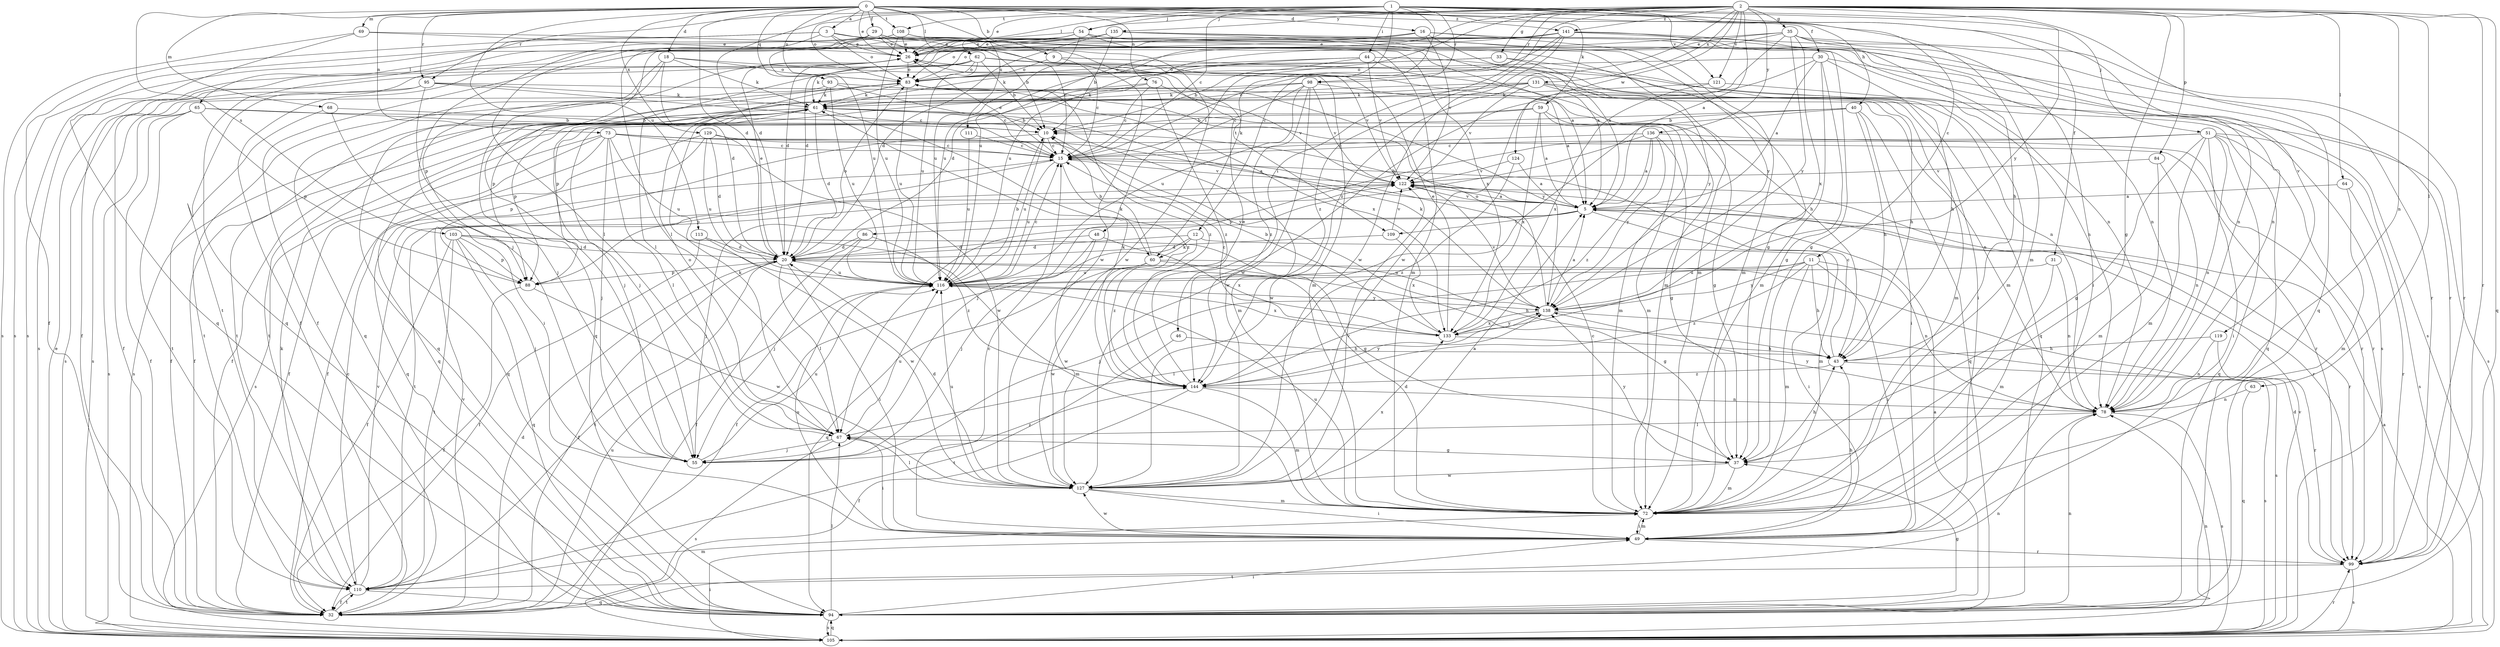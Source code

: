 strict digraph  {
0;
1;
2;
3;
5;
9;
10;
11;
12;
15;
16;
18;
20;
26;
29;
30;
31;
32;
33;
35;
37;
40;
43;
44;
46;
48;
49;
51;
54;
55;
59;
60;
61;
62;
63;
64;
65;
67;
68;
69;
72;
73;
76;
78;
83;
84;
86;
88;
93;
94;
95;
98;
99;
103;
105;
108;
109;
110;
111;
113;
116;
119;
121;
122;
124;
127;
129;
131;
133;
135;
136;
138;
141;
144;
0 -> 3  [label=a];
0 -> 9  [label=b];
0 -> 16  [label=d];
0 -> 18  [label=d];
0 -> 20  [label=d];
0 -> 26  [label=e];
0 -> 29  [label=f];
0 -> 30  [label=f];
0 -> 40  [label=h];
0 -> 59  [label=k];
0 -> 62  [label=l];
0 -> 68  [label=m];
0 -> 69  [label=m];
0 -> 72  [label=m];
0 -> 73  [label=n];
0 -> 76  [label=n];
0 -> 83  [label=o];
0 -> 93  [label=q];
0 -> 95  [label=r];
0 -> 103  [label=s];
0 -> 108  [label=t];
0 -> 111  [label=u];
0 -> 113  [label=u];
0 -> 119  [label=v];
0 -> 129  [label=x];
0 -> 141  [label=z];
1 -> 11  [label=c];
1 -> 12  [label=c];
1 -> 15  [label=c];
1 -> 20  [label=d];
1 -> 31  [label=f];
1 -> 44  [label=i];
1 -> 51  [label=j];
1 -> 54  [label=j];
1 -> 60  [label=k];
1 -> 62  [label=l];
1 -> 83  [label=o];
1 -> 94  [label=q];
1 -> 95  [label=r];
1 -> 98  [label=r];
1 -> 108  [label=t];
1 -> 121  [label=v];
2 -> 5  [label=a];
2 -> 26  [label=e];
2 -> 33  [label=g];
2 -> 35  [label=g];
2 -> 37  [label=g];
2 -> 46  [label=i];
2 -> 48  [label=i];
2 -> 54  [label=j];
2 -> 63  [label=l];
2 -> 64  [label=l];
2 -> 78  [label=n];
2 -> 84  [label=p];
2 -> 94  [label=q];
2 -> 98  [label=r];
2 -> 99  [label=r];
2 -> 116  [label=u];
2 -> 121  [label=v];
2 -> 124  [label=w];
2 -> 131  [label=x];
2 -> 135  [label=y];
2 -> 136  [label=y];
2 -> 138  [label=y];
2 -> 141  [label=z];
2 -> 144  [label=z];
3 -> 26  [label=e];
3 -> 32  [label=f];
3 -> 37  [label=g];
3 -> 65  [label=l];
3 -> 67  [label=l];
3 -> 72  [label=m];
3 -> 83  [label=o];
3 -> 109  [label=t];
3 -> 127  [label=w];
5 -> 10  [label=b];
5 -> 55  [label=j];
5 -> 72  [label=m];
5 -> 86  [label=p];
5 -> 99  [label=r];
5 -> 109  [label=t];
5 -> 122  [label=v];
9 -> 15  [label=c];
9 -> 78  [label=n];
9 -> 83  [label=o];
10 -> 15  [label=c];
10 -> 94  [label=q];
10 -> 116  [label=u];
11 -> 43  [label=h];
11 -> 49  [label=i];
11 -> 55  [label=j];
11 -> 72  [label=m];
11 -> 78  [label=n];
11 -> 116  [label=u];
11 -> 138  [label=y];
11 -> 144  [label=z];
12 -> 20  [label=d];
12 -> 32  [label=f];
12 -> 49  [label=i];
12 -> 60  [label=k];
12 -> 144  [label=z];
15 -> 26  [label=e];
15 -> 60  [label=k];
15 -> 88  [label=p];
15 -> 116  [label=u];
15 -> 122  [label=v];
16 -> 5  [label=a];
16 -> 20  [label=d];
16 -> 26  [label=e];
16 -> 72  [label=m];
16 -> 78  [label=n];
16 -> 83  [label=o];
16 -> 122  [label=v];
18 -> 20  [label=d];
18 -> 61  [label=k];
18 -> 72  [label=m];
18 -> 83  [label=o];
18 -> 88  [label=p];
18 -> 94  [label=q];
20 -> 26  [label=e];
20 -> 32  [label=f];
20 -> 49  [label=i];
20 -> 67  [label=l];
20 -> 83  [label=o];
20 -> 88  [label=p];
20 -> 110  [label=t];
20 -> 116  [label=u];
26 -> 83  [label=o];
26 -> 94  [label=q];
26 -> 105  [label=s];
26 -> 122  [label=v];
29 -> 15  [label=c];
29 -> 26  [label=e];
29 -> 55  [label=j];
29 -> 105  [label=s];
29 -> 116  [label=u];
29 -> 127  [label=w];
29 -> 133  [label=x];
30 -> 5  [label=a];
30 -> 37  [label=g];
30 -> 43  [label=h];
30 -> 72  [label=m];
30 -> 83  [label=o];
30 -> 105  [label=s];
30 -> 127  [label=w];
31 -> 72  [label=m];
31 -> 78  [label=n];
31 -> 116  [label=u];
32 -> 20  [label=d];
32 -> 78  [label=n];
32 -> 110  [label=t];
32 -> 116  [label=u];
32 -> 122  [label=v];
33 -> 61  [label=k];
33 -> 72  [label=m];
33 -> 83  [label=o];
33 -> 138  [label=y];
35 -> 26  [label=e];
35 -> 32  [label=f];
35 -> 43  [label=h];
35 -> 49  [label=i];
35 -> 99  [label=r];
35 -> 116  [label=u];
35 -> 127  [label=w];
35 -> 133  [label=x];
35 -> 138  [label=y];
37 -> 43  [label=h];
37 -> 72  [label=m];
37 -> 127  [label=w];
37 -> 138  [label=y];
40 -> 10  [label=b];
40 -> 32  [label=f];
40 -> 43  [label=h];
40 -> 49  [label=i];
40 -> 94  [label=q];
40 -> 127  [label=w];
43 -> 15  [label=c];
43 -> 105  [label=s];
43 -> 144  [label=z];
44 -> 10  [label=b];
44 -> 20  [label=d];
44 -> 49  [label=i];
44 -> 83  [label=o];
44 -> 94  [label=q];
44 -> 122  [label=v];
46 -> 43  [label=h];
46 -> 110  [label=t];
48 -> 20  [label=d];
48 -> 55  [label=j];
48 -> 127  [label=w];
48 -> 133  [label=x];
49 -> 15  [label=c];
49 -> 43  [label=h];
49 -> 72  [label=m];
49 -> 99  [label=r];
49 -> 116  [label=u];
49 -> 127  [label=w];
51 -> 15  [label=c];
51 -> 37  [label=g];
51 -> 49  [label=i];
51 -> 67  [label=l];
51 -> 72  [label=m];
51 -> 78  [label=n];
51 -> 94  [label=q];
51 -> 99  [label=r];
51 -> 105  [label=s];
54 -> 5  [label=a];
54 -> 20  [label=d];
54 -> 26  [label=e];
54 -> 32  [label=f];
54 -> 37  [label=g];
54 -> 78  [label=n];
54 -> 110  [label=t];
54 -> 116  [label=u];
55 -> 116  [label=u];
55 -> 144  [label=z];
59 -> 5  [label=a];
59 -> 10  [label=b];
59 -> 37  [label=g];
59 -> 55  [label=j];
59 -> 72  [label=m];
59 -> 133  [label=x];
60 -> 10  [label=b];
60 -> 37  [label=g];
60 -> 43  [label=h];
60 -> 94  [label=q];
60 -> 116  [label=u];
60 -> 127  [label=w];
61 -> 10  [label=b];
61 -> 20  [label=d];
61 -> 32  [label=f];
61 -> 55  [label=j];
61 -> 72  [label=m];
61 -> 88  [label=p];
61 -> 94  [label=q];
61 -> 105  [label=s];
61 -> 144  [label=z];
62 -> 10  [label=b];
62 -> 32  [label=f];
62 -> 43  [label=h];
62 -> 61  [label=k];
62 -> 67  [label=l];
62 -> 72  [label=m];
62 -> 78  [label=n];
62 -> 83  [label=o];
62 -> 116  [label=u];
63 -> 78  [label=n];
63 -> 94  [label=q];
64 -> 5  [label=a];
64 -> 72  [label=m];
64 -> 99  [label=r];
65 -> 10  [label=b];
65 -> 32  [label=f];
65 -> 72  [label=m];
65 -> 88  [label=p];
65 -> 105  [label=s];
65 -> 110  [label=t];
67 -> 37  [label=g];
67 -> 49  [label=i];
67 -> 55  [label=j];
67 -> 61  [label=k];
67 -> 83  [label=o];
67 -> 105  [label=s];
67 -> 116  [label=u];
68 -> 10  [label=b];
68 -> 32  [label=f];
68 -> 49  [label=i];
69 -> 10  [label=b];
69 -> 26  [label=e];
69 -> 94  [label=q];
69 -> 105  [label=s];
72 -> 15  [label=c];
72 -> 20  [label=d];
72 -> 49  [label=i];
72 -> 116  [label=u];
73 -> 5  [label=a];
73 -> 15  [label=c];
73 -> 32  [label=f];
73 -> 55  [label=j];
73 -> 67  [label=l];
73 -> 94  [label=q];
73 -> 99  [label=r];
73 -> 105  [label=s];
73 -> 116  [label=u];
73 -> 138  [label=y];
76 -> 15  [label=c];
76 -> 61  [label=k];
76 -> 88  [label=p];
76 -> 122  [label=v];
76 -> 144  [label=z];
78 -> 67  [label=l];
78 -> 105  [label=s];
78 -> 138  [label=y];
83 -> 61  [label=k];
83 -> 94  [label=q];
83 -> 110  [label=t];
83 -> 116  [label=u];
83 -> 138  [label=y];
83 -> 144  [label=z];
84 -> 72  [label=m];
84 -> 78  [label=n];
84 -> 122  [label=v];
86 -> 20  [label=d];
86 -> 32  [label=f];
86 -> 55  [label=j];
86 -> 144  [label=z];
88 -> 32  [label=f];
88 -> 127  [label=w];
93 -> 15  [label=c];
93 -> 61  [label=k];
93 -> 105  [label=s];
93 -> 116  [label=u];
93 -> 133  [label=x];
94 -> 5  [label=a];
94 -> 37  [label=g];
94 -> 49  [label=i];
94 -> 67  [label=l];
94 -> 78  [label=n];
94 -> 105  [label=s];
95 -> 15  [label=c];
95 -> 32  [label=f];
95 -> 55  [label=j];
95 -> 61  [label=k];
95 -> 78  [label=n];
95 -> 105  [label=s];
98 -> 5  [label=a];
98 -> 15  [label=c];
98 -> 61  [label=k];
98 -> 110  [label=t];
98 -> 116  [label=u];
98 -> 122  [label=v];
98 -> 127  [label=w];
98 -> 144  [label=z];
99 -> 20  [label=d];
99 -> 105  [label=s];
99 -> 110  [label=t];
103 -> 20  [label=d];
103 -> 32  [label=f];
103 -> 37  [label=g];
103 -> 55  [label=j];
103 -> 72  [label=m];
103 -> 88  [label=p];
103 -> 94  [label=q];
103 -> 110  [label=t];
105 -> 5  [label=a];
105 -> 26  [label=e];
105 -> 49  [label=i];
105 -> 78  [label=n];
105 -> 94  [label=q];
105 -> 99  [label=r];
105 -> 122  [label=v];
108 -> 26  [label=e];
108 -> 72  [label=m];
108 -> 78  [label=n];
108 -> 94  [label=q];
108 -> 105  [label=s];
108 -> 116  [label=u];
109 -> 20  [label=d];
109 -> 122  [label=v];
109 -> 133  [label=x];
110 -> 15  [label=c];
110 -> 32  [label=f];
110 -> 61  [label=k];
110 -> 72  [label=m];
110 -> 94  [label=q];
110 -> 122  [label=v];
111 -> 15  [label=c];
111 -> 116  [label=u];
113 -> 20  [label=d];
113 -> 32  [label=f];
113 -> 127  [label=w];
116 -> 10  [label=b];
116 -> 15  [label=c];
116 -> 133  [label=x];
116 -> 138  [label=y];
119 -> 43  [label=h];
119 -> 78  [label=n];
119 -> 99  [label=r];
121 -> 61  [label=k];
121 -> 105  [label=s];
121 -> 133  [label=x];
122 -> 5  [label=a];
122 -> 99  [label=r];
122 -> 110  [label=t];
124 -> 5  [label=a];
124 -> 122  [label=v];
124 -> 144  [label=z];
127 -> 5  [label=a];
127 -> 20  [label=d];
127 -> 49  [label=i];
127 -> 67  [label=l];
127 -> 72  [label=m];
127 -> 116  [label=u];
127 -> 122  [label=v];
127 -> 133  [label=x];
129 -> 15  [label=c];
129 -> 20  [label=d];
129 -> 32  [label=f];
129 -> 88  [label=p];
129 -> 116  [label=u];
129 -> 127  [label=w];
131 -> 43  [label=h];
131 -> 61  [label=k];
131 -> 72  [label=m];
131 -> 88  [label=p];
131 -> 94  [label=q];
131 -> 110  [label=t];
131 -> 122  [label=v];
133 -> 10  [label=b];
133 -> 15  [label=c];
133 -> 26  [label=e];
133 -> 43  [label=h];
133 -> 138  [label=y];
135 -> 5  [label=a];
135 -> 10  [label=b];
135 -> 20  [label=d];
135 -> 26  [label=e];
135 -> 67  [label=l];
135 -> 83  [label=o];
135 -> 99  [label=r];
135 -> 138  [label=y];
136 -> 5  [label=a];
136 -> 15  [label=c];
136 -> 37  [label=g];
136 -> 55  [label=j];
136 -> 99  [label=r];
136 -> 138  [label=y];
136 -> 144  [label=z];
138 -> 5  [label=a];
138 -> 61  [label=k];
138 -> 67  [label=l];
138 -> 83  [label=o];
138 -> 105  [label=s];
138 -> 122  [label=v];
138 -> 133  [label=x];
141 -> 15  [label=c];
141 -> 26  [label=e];
141 -> 55  [label=j];
141 -> 78  [label=n];
141 -> 99  [label=r];
141 -> 105  [label=s];
141 -> 116  [label=u];
141 -> 127  [label=w];
141 -> 144  [label=z];
144 -> 26  [label=e];
144 -> 32  [label=f];
144 -> 61  [label=k];
144 -> 72  [label=m];
144 -> 78  [label=n];
144 -> 138  [label=y];
}
